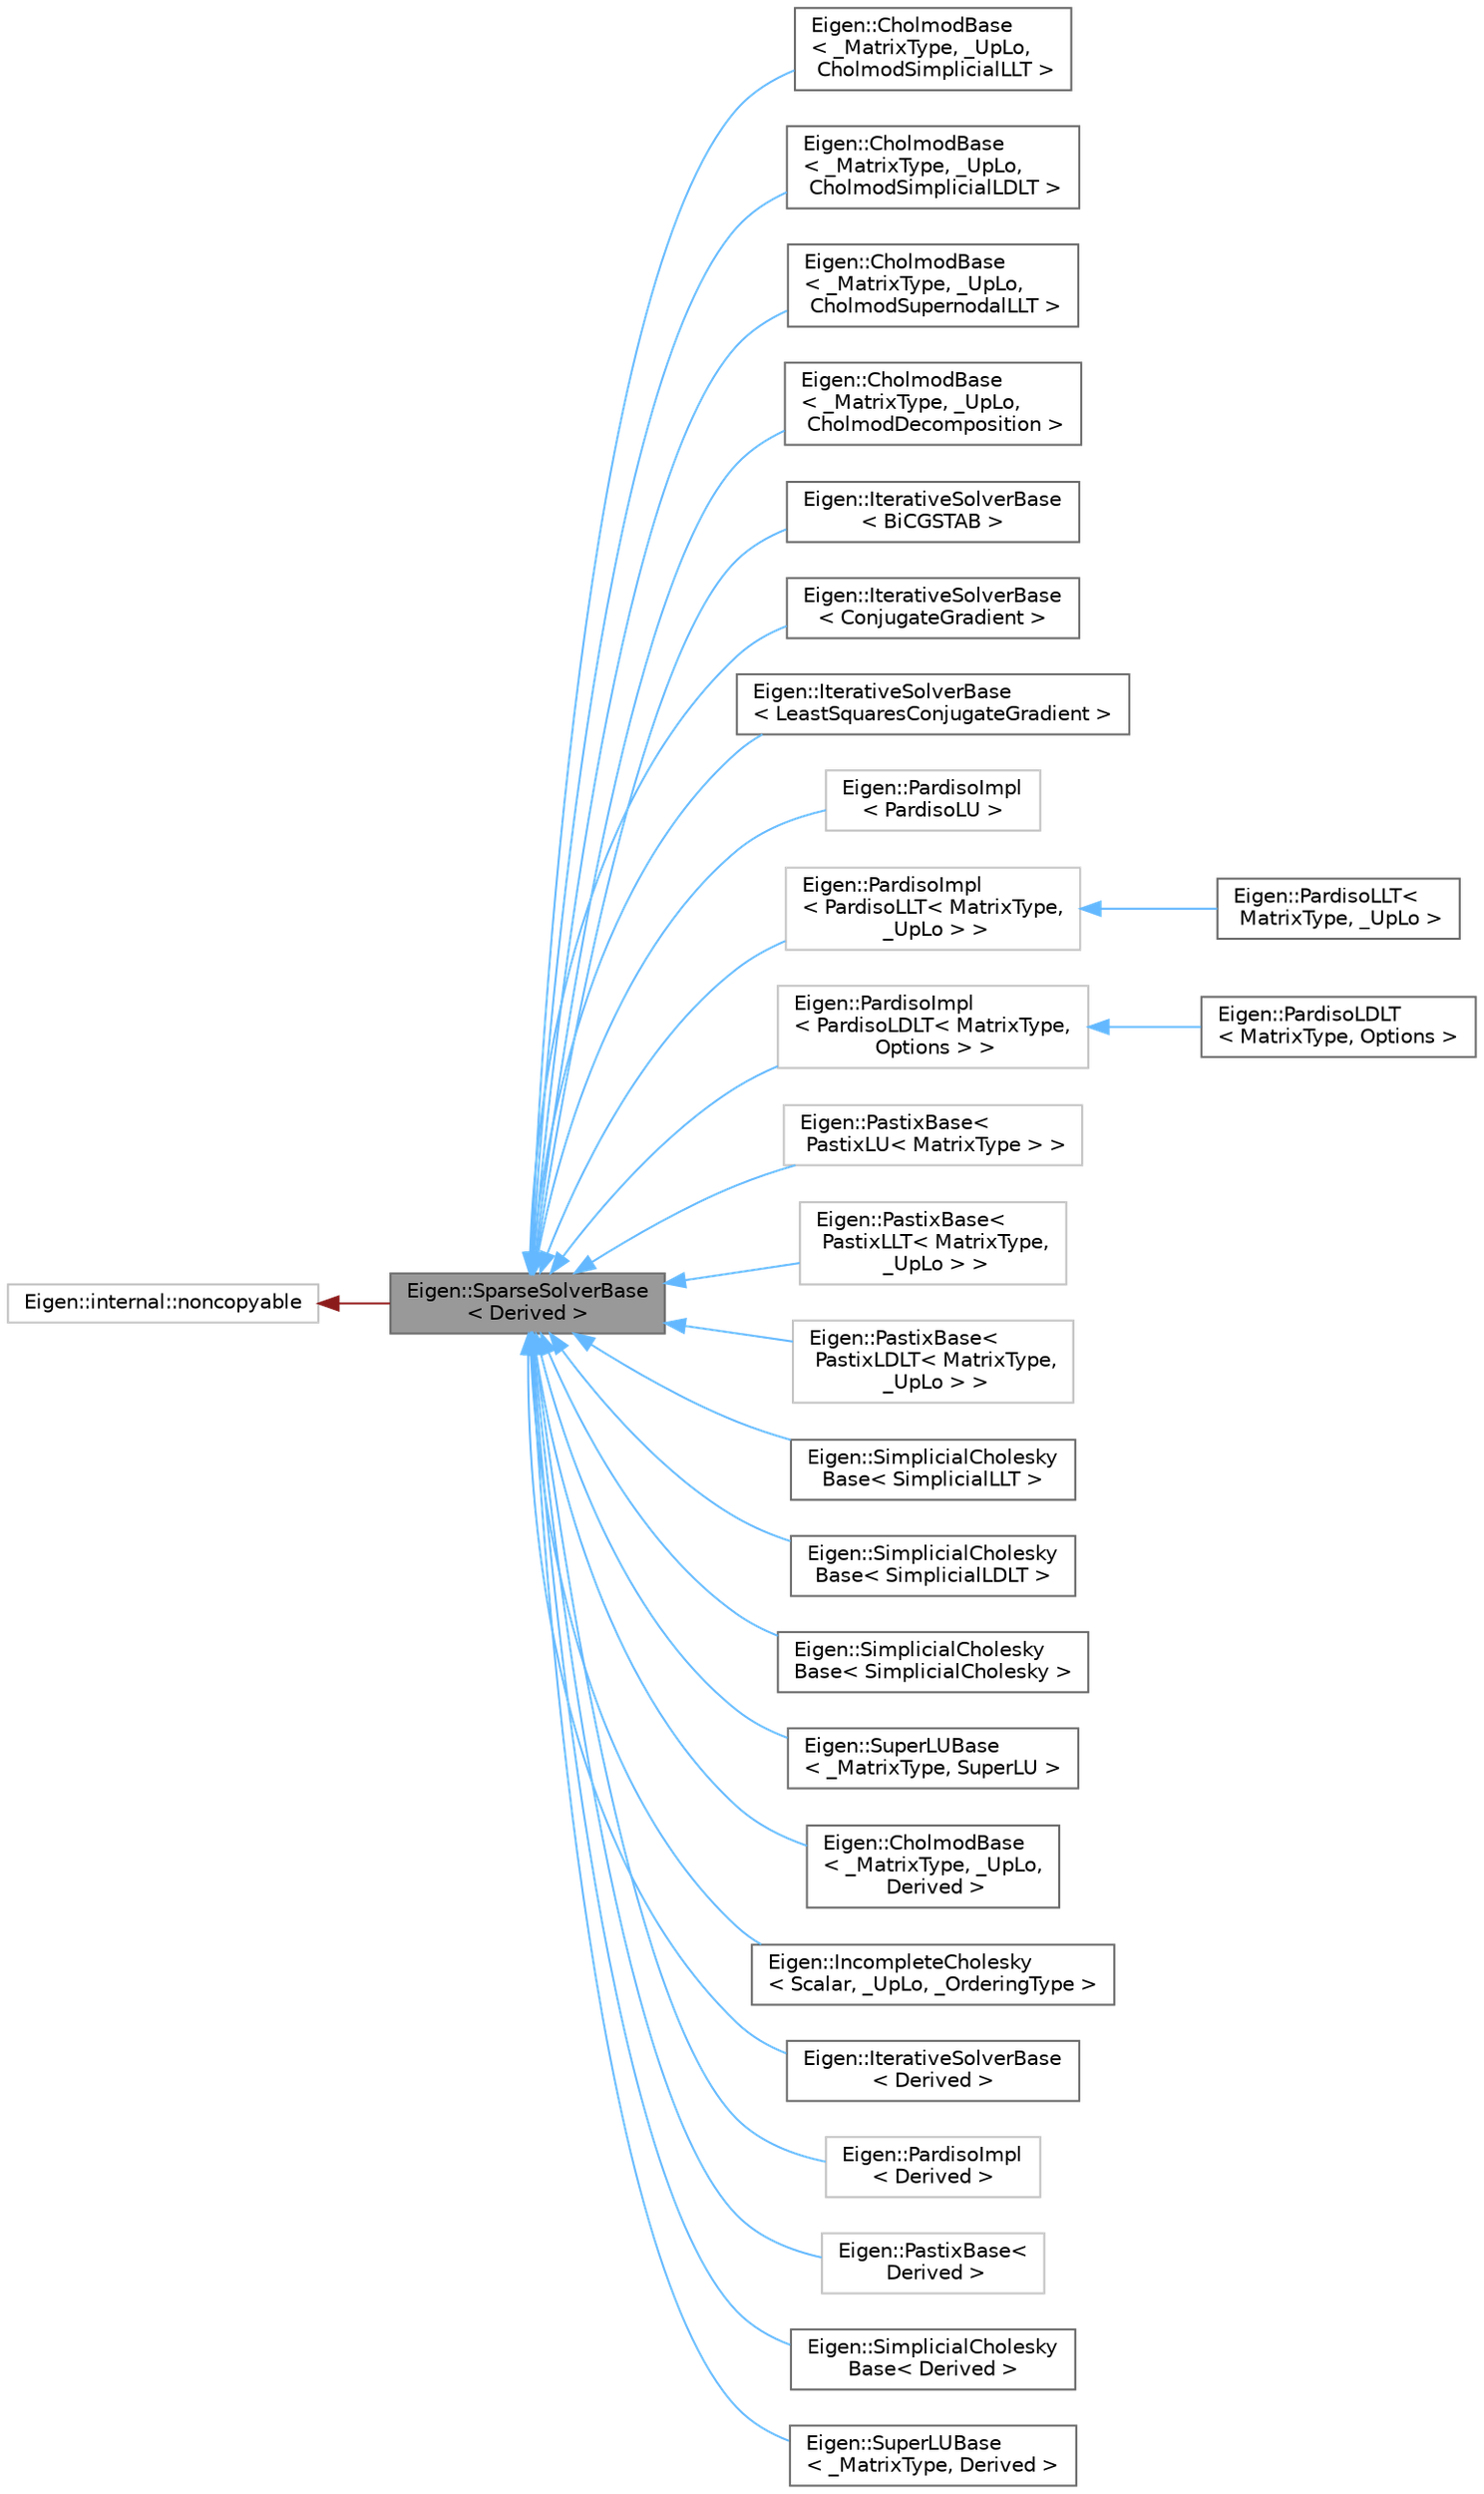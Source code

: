 digraph "Eigen::SparseSolverBase&lt; Derived &gt;"
{
 // LATEX_PDF_SIZE
  bgcolor="transparent";
  edge [fontname=Helvetica,fontsize=10,labelfontname=Helvetica,labelfontsize=10];
  node [fontname=Helvetica,fontsize=10,shape=box,height=0.2,width=0.4];
  rankdir="LR";
  Node1 [id="Node000001",label="Eigen::SparseSolverBase\l\< Derived \>",height=0.2,width=0.4,color="gray40", fillcolor="grey60", style="filled", fontcolor="black",tooltip="A base class for sparse solvers."];
  Node2 -> Node1 [id="edge28_Node000001_Node000002",dir="back",color="firebrick4",style="solid",tooltip=" "];
  Node2 [id="Node000002",label="Eigen::internal::noncopyable",height=0.2,width=0.4,color="grey75", fillcolor="white", style="filled",URL="$classEigen_1_1internal_1_1noncopyable.html",tooltip=" "];
  Node1 -> Node3 [id="edge29_Node000001_Node000003",dir="back",color="steelblue1",style="solid",tooltip=" "];
  Node3 [id="Node000003",label="Eigen::CholmodBase\l\< _MatrixType, _UpLo,\l CholmodSimplicialLLT \>",height=0.2,width=0.4,color="gray40", fillcolor="white", style="filled",URL="$classEigen_1_1CholmodBase.html",tooltip=" "];
  Node1 -> Node4 [id="edge30_Node000001_Node000004",dir="back",color="steelblue1",style="solid",tooltip=" "];
  Node4 [id="Node000004",label="Eigen::CholmodBase\l\< _MatrixType, _UpLo,\l CholmodSimplicialLDLT \>",height=0.2,width=0.4,color="gray40", fillcolor="white", style="filled",URL="$classEigen_1_1CholmodBase.html",tooltip=" "];
  Node1 -> Node5 [id="edge31_Node000001_Node000005",dir="back",color="steelblue1",style="solid",tooltip=" "];
  Node5 [id="Node000005",label="Eigen::CholmodBase\l\< _MatrixType, _UpLo,\l CholmodSupernodalLLT \>",height=0.2,width=0.4,color="gray40", fillcolor="white", style="filled",URL="$classEigen_1_1CholmodBase.html",tooltip=" "];
  Node1 -> Node6 [id="edge32_Node000001_Node000006",dir="back",color="steelblue1",style="solid",tooltip=" "];
  Node6 [id="Node000006",label="Eigen::CholmodBase\l\< _MatrixType, _UpLo,\l CholmodDecomposition \>",height=0.2,width=0.4,color="gray40", fillcolor="white", style="filled",URL="$classEigen_1_1CholmodBase.html",tooltip=" "];
  Node1 -> Node7 [id="edge33_Node000001_Node000007",dir="back",color="steelblue1",style="solid",tooltip=" "];
  Node7 [id="Node000007",label="Eigen::IterativeSolverBase\l\< BiCGSTAB \>",height=0.2,width=0.4,color="gray40", fillcolor="white", style="filled",URL="$classEigen_1_1IterativeSolverBase.html",tooltip=" "];
  Node1 -> Node8 [id="edge34_Node000001_Node000008",dir="back",color="steelblue1",style="solid",tooltip=" "];
  Node8 [id="Node000008",label="Eigen::IterativeSolverBase\l\< ConjugateGradient \>",height=0.2,width=0.4,color="gray40", fillcolor="white", style="filled",URL="$classEigen_1_1IterativeSolverBase.html",tooltip=" "];
  Node1 -> Node9 [id="edge35_Node000001_Node000009",dir="back",color="steelblue1",style="solid",tooltip=" "];
  Node9 [id="Node000009",label="Eigen::IterativeSolverBase\l\< LeastSquaresConjugateGradient \>",height=0.2,width=0.4,color="gray40", fillcolor="white", style="filled",URL="$classEigen_1_1IterativeSolverBase.html",tooltip=" "];
  Node1 -> Node10 [id="edge36_Node000001_Node000010",dir="back",color="steelblue1",style="solid",tooltip=" "];
  Node10 [id="Node000010",label="Eigen::PardisoImpl\l\< PardisoLU \>",height=0.2,width=0.4,color="grey75", fillcolor="white", style="filled",URL="$classEigen_1_1PardisoImpl.html",tooltip=" "];
  Node1 -> Node11 [id="edge37_Node000001_Node000011",dir="back",color="steelblue1",style="solid",tooltip=" "];
  Node11 [id="Node000011",label="Eigen::PardisoImpl\l\< PardisoLLT\< MatrixType,\l _UpLo \> \>",height=0.2,width=0.4,color="grey75", fillcolor="white", style="filled",URL="$classEigen_1_1PardisoImpl.html",tooltip=" "];
  Node11 -> Node12 [id="edge38_Node000011_Node000012",dir="back",color="steelblue1",style="solid",tooltip=" "];
  Node12 [id="Node000012",label="Eigen::PardisoLLT\<\l MatrixType, _UpLo \>",height=0.2,width=0.4,color="gray40", fillcolor="white", style="filled",URL="$classEigen_1_1PardisoLLT.html",tooltip="A sparse direct Cholesky (LLT) factorization and solver based on the PARDISO library."];
  Node1 -> Node13 [id="edge39_Node000001_Node000013",dir="back",color="steelblue1",style="solid",tooltip=" "];
  Node13 [id="Node000013",label="Eigen::PardisoImpl\l\< PardisoLDLT\< MatrixType,\l Options \> \>",height=0.2,width=0.4,color="grey75", fillcolor="white", style="filled",URL="$classEigen_1_1PardisoImpl.html",tooltip=" "];
  Node13 -> Node14 [id="edge40_Node000013_Node000014",dir="back",color="steelblue1",style="solid",tooltip=" "];
  Node14 [id="Node000014",label="Eigen::PardisoLDLT\l\< MatrixType, Options \>",height=0.2,width=0.4,color="gray40", fillcolor="white", style="filled",URL="$classEigen_1_1PardisoLDLT.html",tooltip="A sparse direct Cholesky (LDLT) factorization and solver based on the PARDISO library."];
  Node1 -> Node15 [id="edge41_Node000001_Node000015",dir="back",color="steelblue1",style="solid",tooltip=" "];
  Node15 [id="Node000015",label="Eigen::PastixBase\<\l PastixLU\< MatrixType \> \>",height=0.2,width=0.4,color="grey75", fillcolor="white", style="filled",URL="$classEigen_1_1PastixBase.html",tooltip=" "];
  Node1 -> Node16 [id="edge42_Node000001_Node000016",dir="back",color="steelblue1",style="solid",tooltip=" "];
  Node16 [id="Node000016",label="Eigen::PastixBase\<\l PastixLLT\< MatrixType,\l _UpLo \> \>",height=0.2,width=0.4,color="grey75", fillcolor="white", style="filled",URL="$classEigen_1_1PastixBase.html",tooltip=" "];
  Node1 -> Node17 [id="edge43_Node000001_Node000017",dir="back",color="steelblue1",style="solid",tooltip=" "];
  Node17 [id="Node000017",label="Eigen::PastixBase\<\l PastixLDLT\< MatrixType,\l _UpLo \> \>",height=0.2,width=0.4,color="grey75", fillcolor="white", style="filled",URL="$classEigen_1_1PastixBase.html",tooltip=" "];
  Node1 -> Node18 [id="edge44_Node000001_Node000018",dir="back",color="steelblue1",style="solid",tooltip=" "];
  Node18 [id="Node000018",label="Eigen::SimplicialCholesky\lBase\< SimplicialLLT \>",height=0.2,width=0.4,color="gray40", fillcolor="white", style="filled",URL="$classEigen_1_1SimplicialCholeskyBase.html",tooltip=" "];
  Node1 -> Node19 [id="edge45_Node000001_Node000019",dir="back",color="steelblue1",style="solid",tooltip=" "];
  Node19 [id="Node000019",label="Eigen::SimplicialCholesky\lBase\< SimplicialLDLT \>",height=0.2,width=0.4,color="gray40", fillcolor="white", style="filled",URL="$classEigen_1_1SimplicialCholeskyBase.html",tooltip=" "];
  Node1 -> Node20 [id="edge46_Node000001_Node000020",dir="back",color="steelblue1",style="solid",tooltip=" "];
  Node20 [id="Node000020",label="Eigen::SimplicialCholesky\lBase\< SimplicialCholesky \>",height=0.2,width=0.4,color="gray40", fillcolor="white", style="filled",URL="$classEigen_1_1SimplicialCholeskyBase.html",tooltip=" "];
  Node1 -> Node21 [id="edge47_Node000001_Node000021",dir="back",color="steelblue1",style="solid",tooltip=" "];
  Node21 [id="Node000021",label="Eigen::SuperLUBase\l\< _MatrixType, SuperLU \>",height=0.2,width=0.4,color="gray40", fillcolor="white", style="filled",URL="$classEigen_1_1SuperLUBase.html",tooltip=" "];
  Node1 -> Node22 [id="edge48_Node000001_Node000022",dir="back",color="steelblue1",style="solid",tooltip=" "];
  Node22 [id="Node000022",label="Eigen::CholmodBase\l\< _MatrixType, _UpLo,\l Derived \>",height=0.2,width=0.4,color="gray40", fillcolor="white", style="filled",URL="$classEigen_1_1CholmodBase.html",tooltip="The base class for the direct Cholesky factorization of Cholmod."];
  Node1 -> Node23 [id="edge49_Node000001_Node000023",dir="back",color="steelblue1",style="solid",tooltip=" "];
  Node23 [id="Node000023",label="Eigen::IncompleteCholesky\l\< Scalar, _UpLo, _OrderingType \>",height=0.2,width=0.4,color="gray40", fillcolor="white", style="filled",URL="$classEigen_1_1IncompleteCholesky.html",tooltip="Modified Incomplete Cholesky with dual threshold."];
  Node1 -> Node24 [id="edge50_Node000001_Node000024",dir="back",color="steelblue1",style="solid",tooltip=" "];
  Node24 [id="Node000024",label="Eigen::IterativeSolverBase\l\< Derived \>",height=0.2,width=0.4,color="gray40", fillcolor="white", style="filled",URL="$classEigen_1_1IterativeSolverBase.html",tooltip="Base class for linear iterative solvers."];
  Node1 -> Node25 [id="edge51_Node000001_Node000025",dir="back",color="steelblue1",style="solid",tooltip=" "];
  Node25 [id="Node000025",label="Eigen::PardisoImpl\l\< Derived \>",height=0.2,width=0.4,color="grey75", fillcolor="white", style="filled",URL="$classEigen_1_1PardisoImpl.html",tooltip=" "];
  Node1 -> Node26 [id="edge52_Node000001_Node000026",dir="back",color="steelblue1",style="solid",tooltip=" "];
  Node26 [id="Node000026",label="Eigen::PastixBase\<\l Derived \>",height=0.2,width=0.4,color="grey75", fillcolor="white", style="filled",URL="$classEigen_1_1PastixBase.html",tooltip=" "];
  Node1 -> Node27 [id="edge53_Node000001_Node000027",dir="back",color="steelblue1",style="solid",tooltip=" "];
  Node27 [id="Node000027",label="Eigen::SimplicialCholesky\lBase\< Derived \>",height=0.2,width=0.4,color="gray40", fillcolor="white", style="filled",URL="$classEigen_1_1SimplicialCholeskyBase.html",tooltip="A base class for direct sparse Cholesky factorizations."];
  Node1 -> Node28 [id="edge54_Node000001_Node000028",dir="back",color="steelblue1",style="solid",tooltip=" "];
  Node28 [id="Node000028",label="Eigen::SuperLUBase\l\< _MatrixType, Derived \>",height=0.2,width=0.4,color="gray40", fillcolor="white", style="filled",URL="$classEigen_1_1SuperLUBase.html",tooltip="The base class for the direct and incomplete LU factorization of SuperLU."];
}
